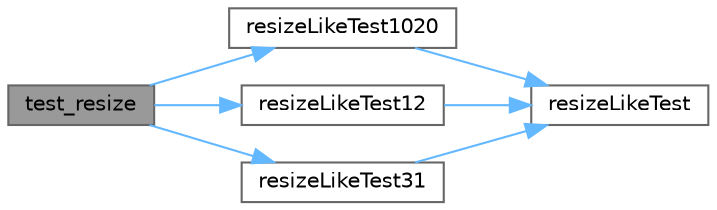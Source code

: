 digraph "test_resize"
{
 // LATEX_PDF_SIZE
  bgcolor="transparent";
  edge [fontname=Helvetica,fontsize=10,labelfontname=Helvetica,labelfontsize=10];
  node [fontname=Helvetica,fontsize=10,shape=box,height=0.2,width=0.4];
  rankdir="LR";
  Node1 [id="Node000001",label="test_resize",height=0.2,width=0.4,color="gray40", fillcolor="grey60", style="filled", fontcolor="black",tooltip=" "];
  Node1 -> Node2 [id="edge1_Node000001_Node000002",color="steelblue1",style="solid",tooltip=" "];
  Node2 [id="Node000002",label="resizeLikeTest1020",height=0.2,width=0.4,color="grey40", fillcolor="white", style="filled",URL="$resize_8cpp.html#acc4a0e7089632bd3850016f9b2389cda",tooltip=" "];
  Node2 -> Node3 [id="edge2_Node000002_Node000003",color="steelblue1",style="solid",tooltip=" "];
  Node3 [id="Node000003",label="resizeLikeTest",height=0.2,width=0.4,color="grey40", fillcolor="white", style="filled",URL="$resize_8cpp.html#aab05fd48ee8ff3c8f8038590dce2ec71",tooltip=" "];
  Node1 -> Node4 [id="edge3_Node000001_Node000004",color="steelblue1",style="solid",tooltip=" "];
  Node4 [id="Node000004",label="resizeLikeTest12",height=0.2,width=0.4,color="grey40", fillcolor="white", style="filled",URL="$resize_8cpp.html#a063d0635f14c886df01873279c3ca445",tooltip=" "];
  Node4 -> Node3 [id="edge4_Node000004_Node000003",color="steelblue1",style="solid",tooltip=" "];
  Node1 -> Node5 [id="edge5_Node000001_Node000005",color="steelblue1",style="solid",tooltip=" "];
  Node5 [id="Node000005",label="resizeLikeTest31",height=0.2,width=0.4,color="grey40", fillcolor="white", style="filled",URL="$resize_8cpp.html#a93586c32060d5ff24b34b133c73613ed",tooltip=" "];
  Node5 -> Node3 [id="edge6_Node000005_Node000003",color="steelblue1",style="solid",tooltip=" "];
}
